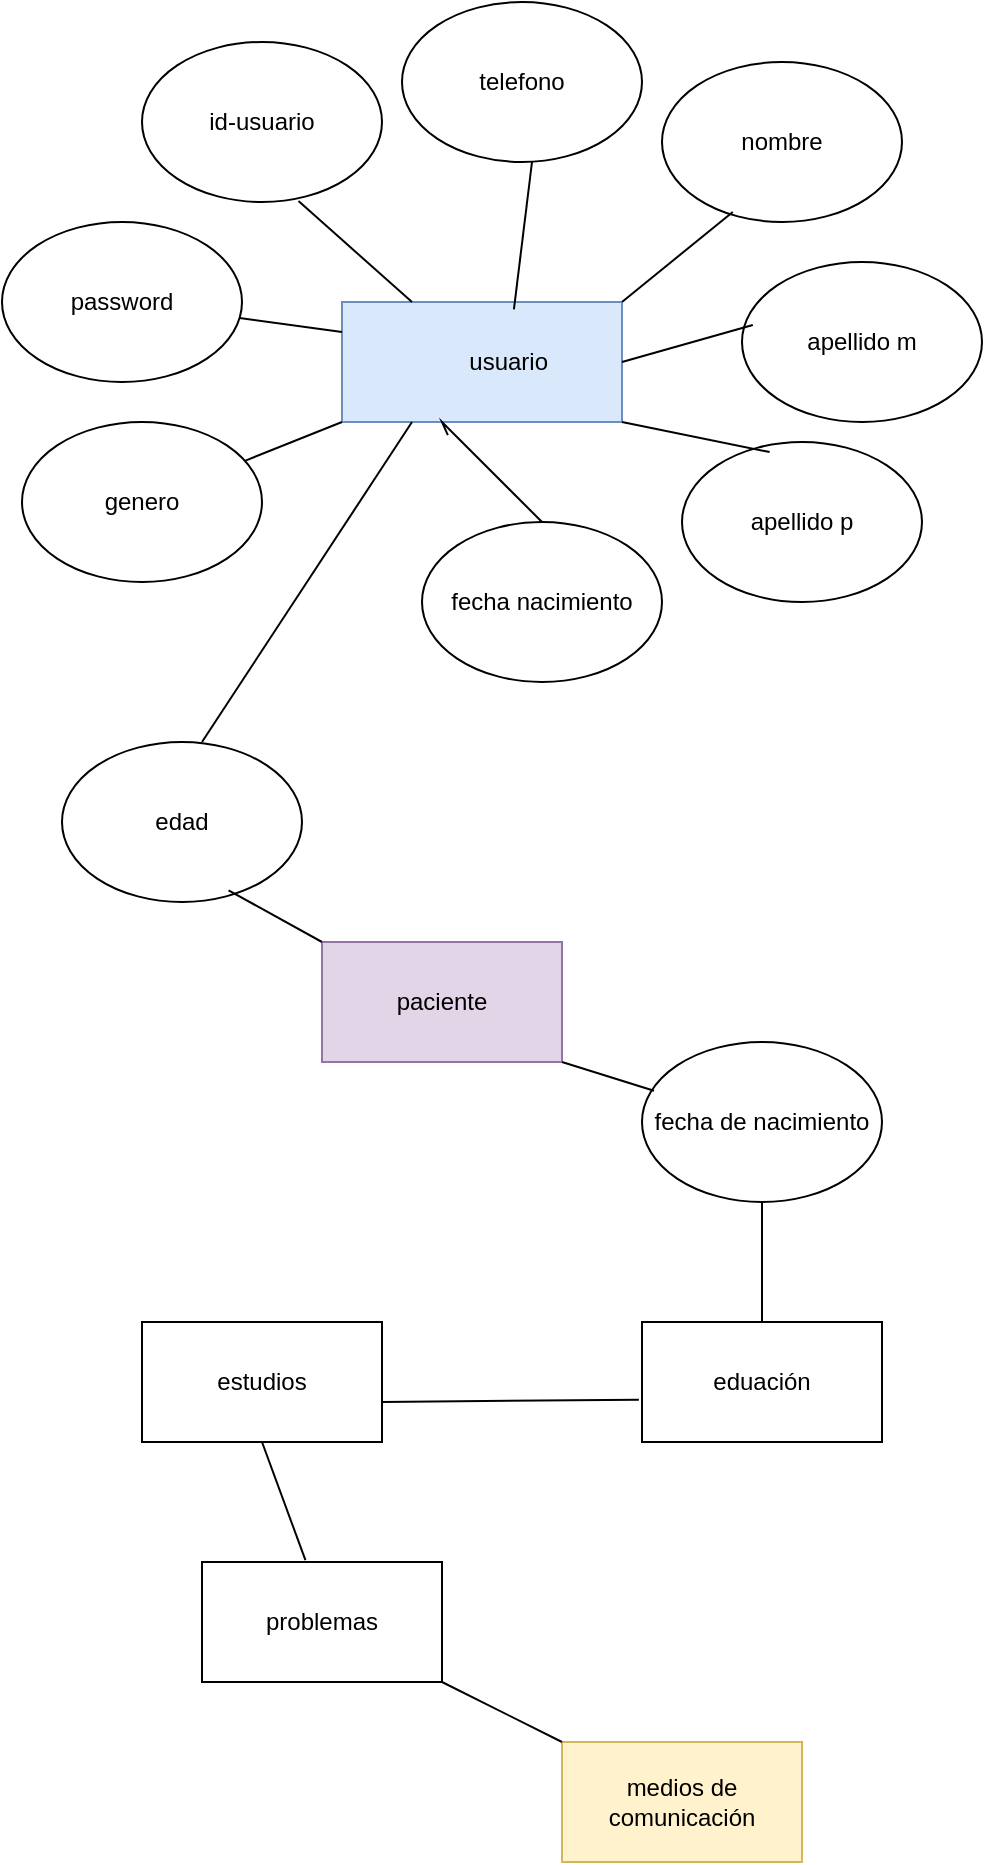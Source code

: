 <mxfile version="24.0.2" type="github">
  <diagram id="R2lEEEUBdFMjLlhIrx00" name="Page-1">
    <mxGraphModel dx="880" dy="460" grid="1" gridSize="10" guides="1" tooltips="1" connect="1" arrows="1" fold="1" page="1" pageScale="1" pageWidth="850" pageHeight="1100" math="0" shadow="0" extFonts="Permanent Marker^https://fonts.googleapis.com/css?family=Permanent+Marker">
      <root>
        <mxCell id="0" />
        <mxCell id="1" parent="0" />
        <mxCell id="3GeudJGLCi_hRMfKXT3l-1" value="&lt;span style=&quot;white-space: pre;&quot;&gt;&#x9;&lt;/span&gt;usuario" style="rounded=0;whiteSpace=wrap;html=1;align=center;fillColor=#dae8fc;strokeColor=#6c8ebf;" vertex="1" parent="1">
          <mxGeometry x="350" y="170" width="140" height="60" as="geometry" />
        </mxCell>
        <mxCell id="3GeudJGLCi_hRMfKXT3l-2" value="nombre" style="ellipse;whiteSpace=wrap;html=1;" vertex="1" parent="1">
          <mxGeometry x="510" y="50" width="120" height="80" as="geometry" />
        </mxCell>
        <mxCell id="3GeudJGLCi_hRMfKXT3l-3" value="genero" style="ellipse;whiteSpace=wrap;html=1;" vertex="1" parent="1">
          <mxGeometry x="190" y="230" width="120" height="80" as="geometry" />
        </mxCell>
        <mxCell id="3GeudJGLCi_hRMfKXT3l-4" value="apellido p" style="ellipse;whiteSpace=wrap;html=1;" vertex="1" parent="1">
          <mxGeometry x="520" y="240" width="120" height="80" as="geometry" />
        </mxCell>
        <mxCell id="3GeudJGLCi_hRMfKXT3l-5" value="apellido m" style="ellipse;whiteSpace=wrap;html=1;" vertex="1" parent="1">
          <mxGeometry x="550" y="150" width="120" height="80" as="geometry" />
        </mxCell>
        <mxCell id="3GeudJGLCi_hRMfKXT3l-6" value="fecha nacimiento" style="ellipse;whiteSpace=wrap;html=1;" vertex="1" parent="1">
          <mxGeometry x="390" y="280" width="120" height="80" as="geometry" />
        </mxCell>
        <mxCell id="3GeudJGLCi_hRMfKXT3l-7" value="telefono" style="ellipse;whiteSpace=wrap;html=1;" vertex="1" parent="1">
          <mxGeometry x="380" y="20" width="120" height="80" as="geometry" />
        </mxCell>
        <mxCell id="3GeudJGLCi_hRMfKXT3l-8" value="password" style="ellipse;whiteSpace=wrap;html=1;" vertex="1" parent="1">
          <mxGeometry x="180" y="130" width="120" height="80" as="geometry" />
        </mxCell>
        <mxCell id="3GeudJGLCi_hRMfKXT3l-9" value="id-usuario" style="ellipse;whiteSpace=wrap;html=1;" vertex="1" parent="1">
          <mxGeometry x="250" y="40" width="120" height="80" as="geometry" />
        </mxCell>
        <mxCell id="3GeudJGLCi_hRMfKXT3l-10" value="" style="endArrow=none;html=1;rounded=0;entryX=0.295;entryY=0.937;entryDx=0;entryDy=0;entryPerimeter=0;" edge="1" parent="1" target="3GeudJGLCi_hRMfKXT3l-2">
          <mxGeometry width="50" height="50" relative="1" as="geometry">
            <mxPoint x="490" y="170" as="sourcePoint" />
            <mxPoint x="530" y="140" as="targetPoint" />
          </mxGeometry>
        </mxCell>
        <mxCell id="3GeudJGLCi_hRMfKXT3l-11" value="" style="endArrow=none;html=1;rounded=0;entryX=0.378;entryY=1.109;entryDx=0;entryDy=0;entryPerimeter=0;exitX=0.5;exitY=0;exitDx=0;exitDy=0;" edge="1" parent="1" source="3GeudJGLCi_hRMfKXT3l-6" target="3GeudJGLCi_hRMfKXT3l-1">
          <mxGeometry width="50" height="50" relative="1" as="geometry">
            <mxPoint x="390" y="280" as="sourcePoint" />
            <mxPoint x="430" y="230" as="targetPoint" />
            <Array as="points">
              <mxPoint x="400" y="230" />
            </Array>
          </mxGeometry>
        </mxCell>
        <mxCell id="3GeudJGLCi_hRMfKXT3l-12" value="" style="endArrow=none;html=1;rounded=0;" edge="1" parent="1" source="3GeudJGLCi_hRMfKXT3l-3">
          <mxGeometry width="50" height="50" relative="1" as="geometry">
            <mxPoint x="310" y="260" as="sourcePoint" />
            <mxPoint x="350" y="230" as="targetPoint" />
          </mxGeometry>
        </mxCell>
        <mxCell id="3GeudJGLCi_hRMfKXT3l-13" value="" style="endArrow=none;html=1;rounded=0;exitX=0.614;exitY=0.061;exitDx=0;exitDy=0;exitPerimeter=0;" edge="1" parent="1" source="3GeudJGLCi_hRMfKXT3l-1">
          <mxGeometry width="50" height="50" relative="1" as="geometry">
            <mxPoint x="440" y="160" as="sourcePoint" />
            <mxPoint x="445" y="100" as="targetPoint" />
          </mxGeometry>
        </mxCell>
        <mxCell id="3GeudJGLCi_hRMfKXT3l-14" value="" style="endArrow=none;html=1;rounded=0;entryX=0;entryY=0.25;entryDx=0;entryDy=0;" edge="1" parent="1" source="3GeudJGLCi_hRMfKXT3l-8" target="3GeudJGLCi_hRMfKXT3l-1">
          <mxGeometry width="50" height="50" relative="1" as="geometry">
            <mxPoint x="320" y="185" as="sourcePoint" />
            <mxPoint x="360" y="140" as="targetPoint" />
          </mxGeometry>
        </mxCell>
        <mxCell id="3GeudJGLCi_hRMfKXT3l-15" value="" style="endArrow=none;html=1;rounded=0;entryX=1;entryY=1;entryDx=0;entryDy=0;exitX=0.365;exitY=0.063;exitDx=0;exitDy=0;exitPerimeter=0;" edge="1" parent="1" source="3GeudJGLCi_hRMfKXT3l-4" target="3GeudJGLCi_hRMfKXT3l-1">
          <mxGeometry width="50" height="50" relative="1" as="geometry">
            <mxPoint x="490" y="290" as="sourcePoint" />
            <mxPoint x="540" y="240" as="targetPoint" />
          </mxGeometry>
        </mxCell>
        <mxCell id="3GeudJGLCi_hRMfKXT3l-16" value="" style="endArrow=none;html=1;rounded=0;exitX=0.25;exitY=0;exitDx=0;exitDy=0;entryX=0.652;entryY=0.994;entryDx=0;entryDy=0;entryPerimeter=0;" edge="1" parent="1" source="3GeudJGLCi_hRMfKXT3l-1" target="3GeudJGLCi_hRMfKXT3l-9">
          <mxGeometry width="50" height="50" relative="1" as="geometry">
            <mxPoint x="368.23" y="160.78" as="sourcePoint" />
            <mxPoint x="349.997" y="100.003" as="targetPoint" />
          </mxGeometry>
        </mxCell>
        <mxCell id="3GeudJGLCi_hRMfKXT3l-17" value="" style="endArrow=none;html=1;rounded=0;entryX=0.045;entryY=0.394;entryDx=0;entryDy=0;entryPerimeter=0;exitX=1;exitY=0.5;exitDx=0;exitDy=0;" edge="1" parent="1" source="3GeudJGLCi_hRMfKXT3l-1" target="3GeudJGLCi_hRMfKXT3l-5">
          <mxGeometry width="50" height="50" relative="1" as="geometry">
            <mxPoint x="480" y="220" as="sourcePoint" />
            <mxPoint x="530" y="170" as="targetPoint" />
          </mxGeometry>
        </mxCell>
        <mxCell id="3GeudJGLCi_hRMfKXT3l-19" value="paciente" style="rounded=0;whiteSpace=wrap;html=1;fillColor=#e1d5e7;strokeColor=#9673a6;" vertex="1" parent="1">
          <mxGeometry x="340" y="490" width="120" height="60" as="geometry" />
        </mxCell>
        <mxCell id="3GeudJGLCi_hRMfKXT3l-20" value="edad" style="ellipse;whiteSpace=wrap;html=1;" vertex="1" parent="1">
          <mxGeometry x="210" y="390" width="120" height="80" as="geometry" />
        </mxCell>
        <mxCell id="3GeudJGLCi_hRMfKXT3l-21" value="fecha de nacimiento" style="ellipse;whiteSpace=wrap;html=1;" vertex="1" parent="1">
          <mxGeometry x="500" y="540" width="120" height="80" as="geometry" />
        </mxCell>
        <mxCell id="3GeudJGLCi_hRMfKXT3l-26" value="" style="endArrow=none;html=1;rounded=0;entryX=0.05;entryY=0.305;entryDx=0;entryDy=0;entryPerimeter=0;" edge="1" parent="1" target="3GeudJGLCi_hRMfKXT3l-21">
          <mxGeometry width="50" height="50" relative="1" as="geometry">
            <mxPoint x="460" y="550" as="sourcePoint" />
            <mxPoint x="510" y="500" as="targetPoint" />
          </mxGeometry>
        </mxCell>
        <mxCell id="3GeudJGLCi_hRMfKXT3l-27" value="" style="endArrow=none;html=1;rounded=0;exitX=0.694;exitY=0.927;exitDx=0;exitDy=0;exitPerimeter=0;" edge="1" parent="1" source="3GeudJGLCi_hRMfKXT3l-20">
          <mxGeometry width="50" height="50" relative="1" as="geometry">
            <mxPoint x="290" y="540" as="sourcePoint" />
            <mxPoint x="340" y="490" as="targetPoint" />
          </mxGeometry>
        </mxCell>
        <mxCell id="3GeudJGLCi_hRMfKXT3l-28" value="estudios" style="rounded=0;whiteSpace=wrap;html=1;" vertex="1" parent="1">
          <mxGeometry x="250" y="680" width="120" height="60" as="geometry" />
        </mxCell>
        <mxCell id="3GeudJGLCi_hRMfKXT3l-29" value="eduación" style="rounded=0;whiteSpace=wrap;html=1;" vertex="1" parent="1">
          <mxGeometry x="500" y="680" width="120" height="60" as="geometry" />
        </mxCell>
        <mxCell id="3GeudJGLCi_hRMfKXT3l-30" value="problemas" style="rounded=0;whiteSpace=wrap;html=1;" vertex="1" parent="1">
          <mxGeometry x="280" y="800" width="120" height="60" as="geometry" />
        </mxCell>
        <mxCell id="3GeudJGLCi_hRMfKXT3l-31" value="medios de comunicación" style="rounded=0;whiteSpace=wrap;html=1;fillColor=#fff2cc;strokeColor=#d6b656;" vertex="1" parent="1">
          <mxGeometry x="460" y="890" width="120" height="60" as="geometry" />
        </mxCell>
        <mxCell id="3GeudJGLCi_hRMfKXT3l-32" value="" style="endArrow=none;html=1;rounded=0;exitX=0;exitY=0;exitDx=0;exitDy=0;" edge="1" parent="1" source="3GeudJGLCi_hRMfKXT3l-31">
          <mxGeometry width="50" height="50" relative="1" as="geometry">
            <mxPoint x="350" y="910" as="sourcePoint" />
            <mxPoint x="400" y="860" as="targetPoint" />
          </mxGeometry>
        </mxCell>
        <mxCell id="3GeudJGLCi_hRMfKXT3l-33" value="" style="endArrow=none;html=1;rounded=0;exitX=0.431;exitY=-0.015;exitDx=0;exitDy=0;exitPerimeter=0;" edge="1" parent="1" source="3GeudJGLCi_hRMfKXT3l-30">
          <mxGeometry width="50" height="50" relative="1" as="geometry">
            <mxPoint x="260" y="790" as="sourcePoint" />
            <mxPoint x="310" y="740" as="targetPoint" />
          </mxGeometry>
        </mxCell>
        <mxCell id="3GeudJGLCi_hRMfKXT3l-34" value="" style="endArrow=none;html=1;rounded=0;entryX=-0.013;entryY=0.647;entryDx=0;entryDy=0;entryPerimeter=0;" edge="1" parent="1" target="3GeudJGLCi_hRMfKXT3l-29">
          <mxGeometry width="50" height="50" relative="1" as="geometry">
            <mxPoint x="370" y="720" as="sourcePoint" />
            <mxPoint x="420" y="670" as="targetPoint" />
          </mxGeometry>
        </mxCell>
        <mxCell id="3GeudJGLCi_hRMfKXT3l-35" value="" style="endArrow=none;html=1;rounded=0;entryX=0.5;entryY=1;entryDx=0;entryDy=0;" edge="1" parent="1" source="3GeudJGLCi_hRMfKXT3l-29" target="3GeudJGLCi_hRMfKXT3l-21">
          <mxGeometry width="50" height="50" relative="1" as="geometry">
            <mxPoint x="520" y="650" as="sourcePoint" />
            <mxPoint x="570" y="610" as="targetPoint" />
          </mxGeometry>
        </mxCell>
        <mxCell id="3GeudJGLCi_hRMfKXT3l-39" value="" style="endArrow=none;html=1;rounded=0;entryX=0.25;entryY=1;entryDx=0;entryDy=0;" edge="1" parent="1" target="3GeudJGLCi_hRMfKXT3l-1">
          <mxGeometry width="50" height="50" relative="1" as="geometry">
            <mxPoint x="280" y="390" as="sourcePoint" />
            <mxPoint x="330" y="340" as="targetPoint" />
          </mxGeometry>
        </mxCell>
      </root>
    </mxGraphModel>
  </diagram>
</mxfile>
